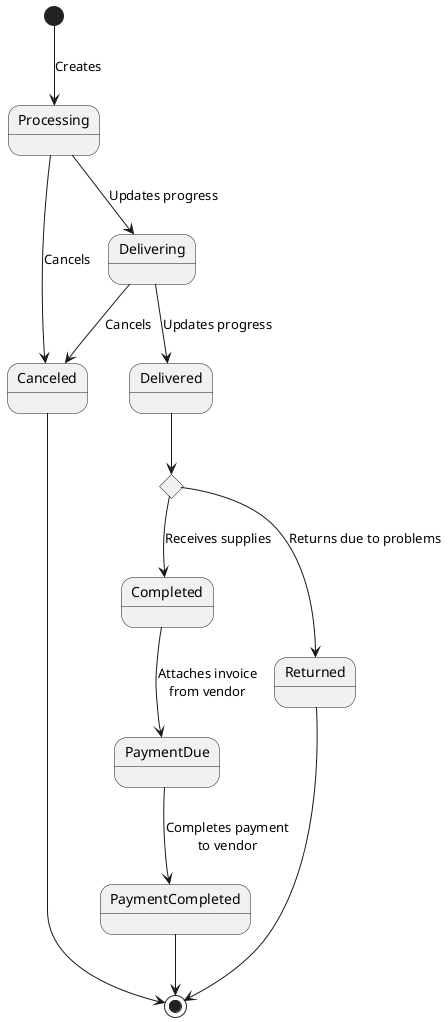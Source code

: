 @startuml purchase-order

[*] --> Processing : Creates
Processing --> Canceled : Cancels
Processing --> Delivering : Updates progress
Delivering --> Delivered : Updates progress
Delivering --> Canceled : Cancels

state check <<choice>>
Delivered --> check
check --> Completed : Receives supplies
check --> Returned : Returns due to problems
Returned --> [*]

Completed --> PaymentDue : Attaches invoice\nfrom vendor
PaymentDue --> PaymentCompleted : Completes payment\nto vendor
PaymentCompleted --> [*]

Canceled --> [*]
@enduml